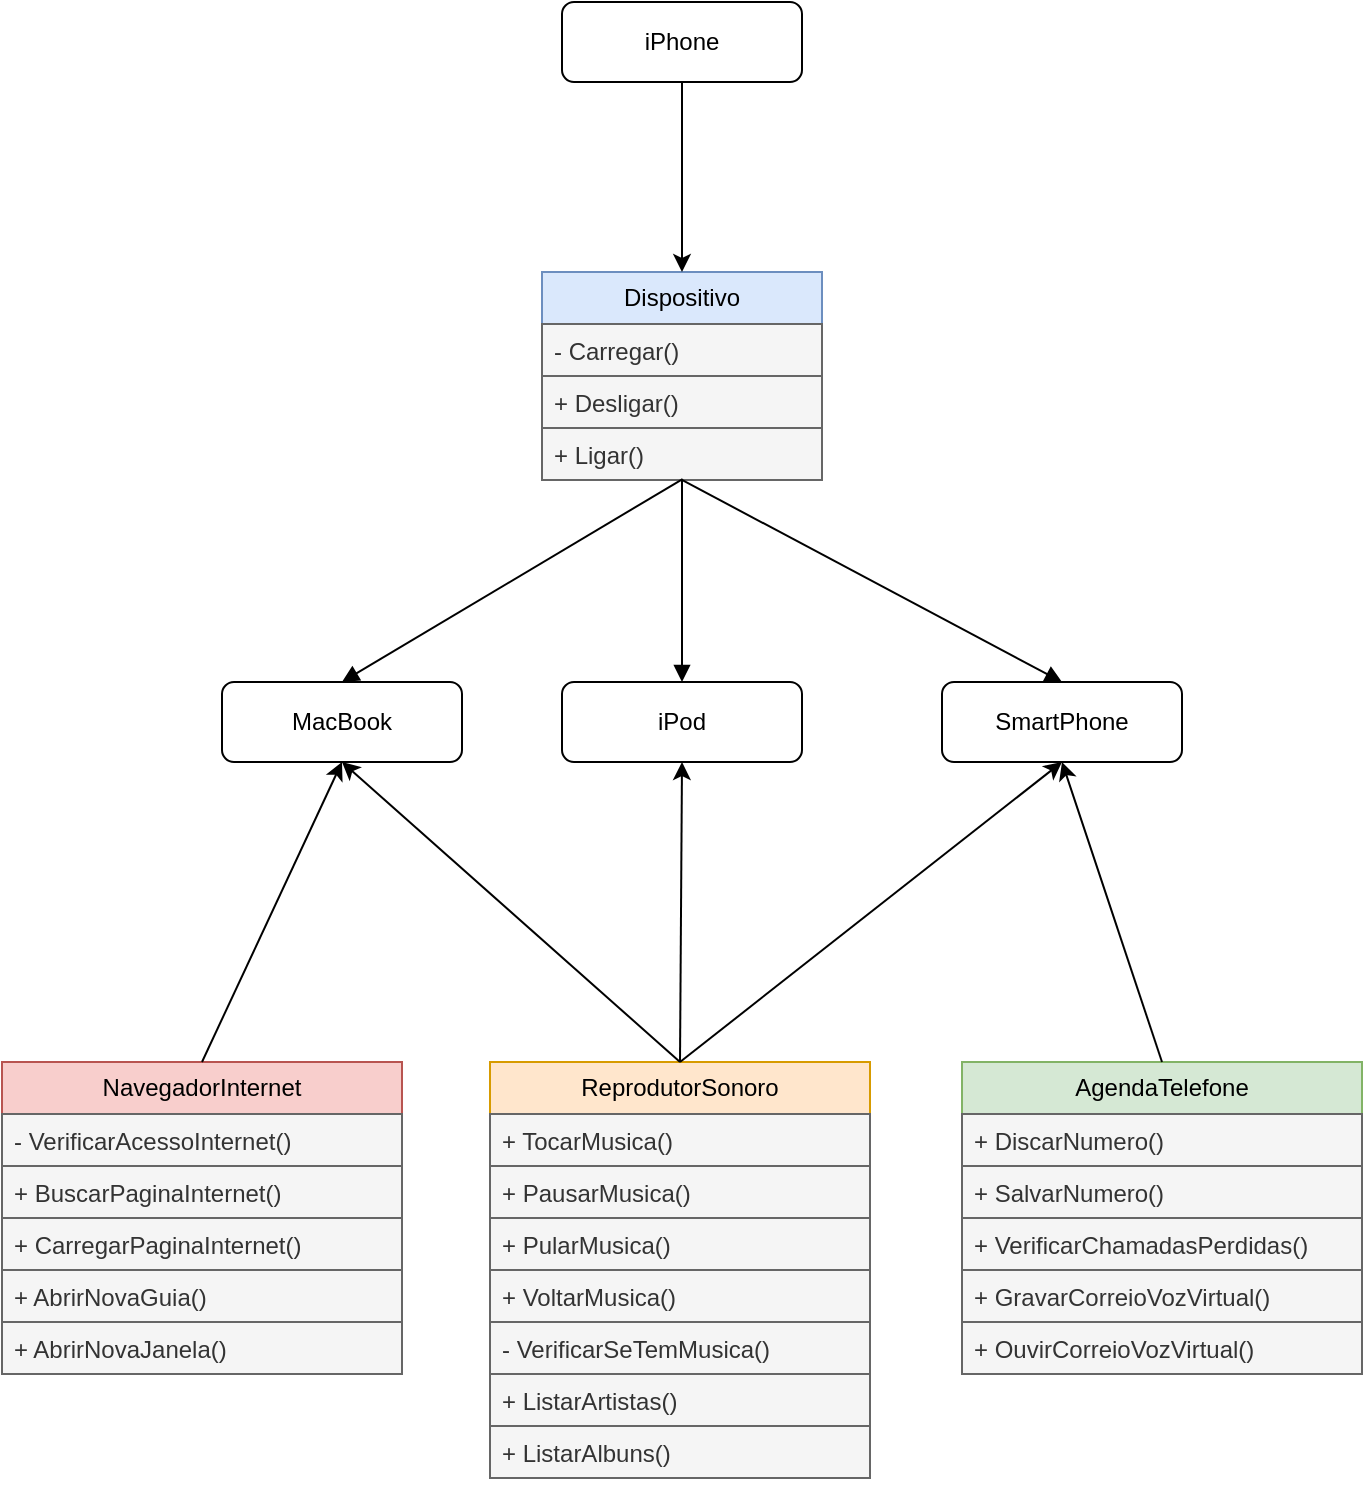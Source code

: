 <mxfile version="24.7.12">
  <diagram id="C5RBs43oDa-KdzZeNtuy" name="Page-1">
    <mxGraphModel dx="1049" dy="685" grid="1" gridSize="10" guides="1" tooltips="1" connect="1" arrows="1" fold="1" page="1" pageScale="1" pageWidth="827" pageHeight="1169" math="0" shadow="0">
      <root>
        <mxCell id="WIyWlLk6GJQsqaUBKTNV-0" />
        <mxCell id="WIyWlLk6GJQsqaUBKTNV-1" parent="WIyWlLk6GJQsqaUBKTNV-0" />
        <mxCell id="27RcSQ5uDpPqkIhQU3dI-1" value="iPhone" style="html=1;whiteSpace=wrap;rounded=1;" parent="WIyWlLk6GJQsqaUBKTNV-1" vertex="1">
          <mxGeometry x="354" y="215" width="120" height="40" as="geometry" />
        </mxCell>
        <mxCell id="27RcSQ5uDpPqkIhQU3dI-2" value="ReprodutorSonoro" style="swimlane;fontStyle=0;childLayout=stackLayout;horizontal=1;startSize=26;fillColor=#ffe6cc;horizontalStack=0;resizeParent=1;resizeParentMax=0;resizeLast=0;collapsible=1;marginBottom=0;whiteSpace=wrap;html=1;strokeColor=#d79b00;" parent="WIyWlLk6GJQsqaUBKTNV-1" vertex="1">
          <mxGeometry x="318" y="745" width="190" height="208" as="geometry">
            <mxRectangle x="230" y="160" width="140" height="30" as="alternateBounds" />
          </mxGeometry>
        </mxCell>
        <mxCell id="27RcSQ5uDpPqkIhQU3dI-3" value="+ TocarMusica()" style="text;strokeColor=#666666;fillColor=#f5f5f5;align=left;verticalAlign=top;spacingLeft=4;spacingRight=4;overflow=hidden;rotatable=0;points=[[0,0.5],[1,0.5]];portConstraint=eastwest;whiteSpace=wrap;html=1;fontColor=#333333;" parent="27RcSQ5uDpPqkIhQU3dI-2" vertex="1">
          <mxGeometry y="26" width="190" height="26" as="geometry" />
        </mxCell>
        <mxCell id="27RcSQ5uDpPqkIhQU3dI-4" value="+ PausarMusica()" style="text;strokeColor=#666666;fillColor=#f5f5f5;align=left;verticalAlign=top;spacingLeft=4;spacingRight=4;overflow=hidden;rotatable=0;points=[[0,0.5],[1,0.5]];portConstraint=eastwest;whiteSpace=wrap;html=1;fontColor=#333333;" parent="27RcSQ5uDpPqkIhQU3dI-2" vertex="1">
          <mxGeometry y="52" width="190" height="26" as="geometry" />
        </mxCell>
        <mxCell id="27RcSQ5uDpPqkIhQU3dI-5" value="+ PularMusica()" style="text;strokeColor=#666666;fillColor=#f5f5f5;align=left;verticalAlign=top;spacingLeft=4;spacingRight=4;overflow=hidden;rotatable=0;points=[[0,0.5],[1,0.5]];portConstraint=eastwest;whiteSpace=wrap;html=1;fontColor=#333333;" parent="27RcSQ5uDpPqkIhQU3dI-2" vertex="1">
          <mxGeometry y="78" width="190" height="26" as="geometry" />
        </mxCell>
        <mxCell id="27RcSQ5uDpPqkIhQU3dI-6" value="+ VoltarMusica()" style="text;strokeColor=#666666;fillColor=#f5f5f5;align=left;verticalAlign=top;spacingLeft=4;spacingRight=4;overflow=hidden;rotatable=0;points=[[0,0.5],[1,0.5]];portConstraint=eastwest;whiteSpace=wrap;html=1;fontColor=#333333;" parent="27RcSQ5uDpPqkIhQU3dI-2" vertex="1">
          <mxGeometry y="104" width="190" height="26" as="geometry" />
        </mxCell>
        <mxCell id="27RcSQ5uDpPqkIhQU3dI-7" value="- VerificarSeTemMusica()" style="text;strokeColor=#666666;fillColor=#f5f5f5;align=left;verticalAlign=top;spacingLeft=4;spacingRight=4;overflow=hidden;rotatable=0;points=[[0,0.5],[1,0.5]];portConstraint=eastwest;whiteSpace=wrap;html=1;fontColor=#333333;" parent="27RcSQ5uDpPqkIhQU3dI-2" vertex="1">
          <mxGeometry y="130" width="190" height="26" as="geometry" />
        </mxCell>
        <mxCell id="27RcSQ5uDpPqkIhQU3dI-8" value="+ ListarArtistas()" style="text;strokeColor=#666666;fillColor=#f5f5f5;align=left;verticalAlign=top;spacingLeft=4;spacingRight=4;overflow=hidden;rotatable=0;points=[[0,0.5],[1,0.5]];portConstraint=eastwest;whiteSpace=wrap;html=1;fontColor=#333333;" parent="27RcSQ5uDpPqkIhQU3dI-2" vertex="1">
          <mxGeometry y="156" width="190" height="26" as="geometry" />
        </mxCell>
        <mxCell id="27RcSQ5uDpPqkIhQU3dI-9" value="+ ListarAlbuns()" style="text;strokeColor=#666666;fillColor=#f5f5f5;align=left;verticalAlign=top;spacingLeft=4;spacingRight=4;overflow=hidden;rotatable=0;points=[[0,0.5],[1,0.5]];portConstraint=eastwest;whiteSpace=wrap;html=1;fontColor=#333333;" parent="27RcSQ5uDpPqkIhQU3dI-2" vertex="1">
          <mxGeometry y="182" width="190" height="26" as="geometry" />
        </mxCell>
        <mxCell id="27RcSQ5uDpPqkIhQU3dI-10" value="NavegadorInternet" style="swimlane;fontStyle=0;childLayout=stackLayout;horizontal=1;startSize=26;fillColor=#f8cecc;horizontalStack=0;resizeParent=1;resizeParentMax=0;resizeLast=0;collapsible=1;marginBottom=0;whiteSpace=wrap;html=1;strokeColor=#b85450;" parent="WIyWlLk6GJQsqaUBKTNV-1" vertex="1">
          <mxGeometry x="74" y="745" width="200" height="156" as="geometry" />
        </mxCell>
        <mxCell id="27RcSQ5uDpPqkIhQU3dI-11" value="- VerificarAcessoInternet()" style="text;strokeColor=#666666;fillColor=#f5f5f5;align=left;verticalAlign=top;spacingLeft=4;spacingRight=4;overflow=hidden;rotatable=0;points=[[0,0.5],[1,0.5]];portConstraint=eastwest;whiteSpace=wrap;html=1;fontColor=#333333;" parent="27RcSQ5uDpPqkIhQU3dI-10" vertex="1">
          <mxGeometry y="26" width="200" height="26" as="geometry" />
        </mxCell>
        <mxCell id="27RcSQ5uDpPqkIhQU3dI-12" value="+ BuscarPaginaInternet()" style="text;strokeColor=#666666;fillColor=#f5f5f5;align=left;verticalAlign=top;spacingLeft=4;spacingRight=4;overflow=hidden;rotatable=0;points=[[0,0.5],[1,0.5]];portConstraint=eastwest;whiteSpace=wrap;html=1;fontColor=#333333;" parent="27RcSQ5uDpPqkIhQU3dI-10" vertex="1">
          <mxGeometry y="52" width="200" height="26" as="geometry" />
        </mxCell>
        <mxCell id="27RcSQ5uDpPqkIhQU3dI-13" value="+ CarregarPaginaInternet()" style="text;strokeColor=#666666;fillColor=#f5f5f5;align=left;verticalAlign=top;spacingLeft=4;spacingRight=4;overflow=hidden;rotatable=0;points=[[0,0.5],[1,0.5]];portConstraint=eastwest;whiteSpace=wrap;html=1;fontColor=#333333;" parent="27RcSQ5uDpPqkIhQU3dI-10" vertex="1">
          <mxGeometry y="78" width="200" height="26" as="geometry" />
        </mxCell>
        <mxCell id="27RcSQ5uDpPqkIhQU3dI-14" value="+ AbrirNovaGuia()" style="text;strokeColor=#666666;fillColor=#f5f5f5;align=left;verticalAlign=top;spacingLeft=4;spacingRight=4;overflow=hidden;rotatable=0;points=[[0,0.5],[1,0.5]];portConstraint=eastwest;whiteSpace=wrap;html=1;fontColor=#333333;" parent="27RcSQ5uDpPqkIhQU3dI-10" vertex="1">
          <mxGeometry y="104" width="200" height="26" as="geometry" />
        </mxCell>
        <mxCell id="27RcSQ5uDpPqkIhQU3dI-15" value="+ AbrirNovaJanela()" style="text;strokeColor=#666666;fillColor=#f5f5f5;align=left;verticalAlign=top;spacingLeft=4;spacingRight=4;overflow=hidden;rotatable=0;points=[[0,0.5],[1,0.5]];portConstraint=eastwest;whiteSpace=wrap;html=1;fontColor=#333333;" parent="27RcSQ5uDpPqkIhQU3dI-10" vertex="1">
          <mxGeometry y="130" width="200" height="26" as="geometry" />
        </mxCell>
        <mxCell id="27RcSQ5uDpPqkIhQU3dI-16" value="AgendaTelefone" style="swimlane;fontStyle=0;childLayout=stackLayout;horizontal=1;startSize=26;horizontalStack=0;resizeParent=1;resizeParentMax=0;resizeLast=0;collapsible=1;marginBottom=0;whiteSpace=wrap;html=1;fillColor=#d5e8d4;strokeColor=#82b366;" parent="WIyWlLk6GJQsqaUBKTNV-1" vertex="1">
          <mxGeometry x="554" y="745" width="200" height="156" as="geometry" />
        </mxCell>
        <mxCell id="27RcSQ5uDpPqkIhQU3dI-17" value="+ DiscarNumero()" style="text;strokeColor=#666666;fillColor=#f5f5f5;align=left;verticalAlign=top;spacingLeft=4;spacingRight=4;overflow=hidden;rotatable=0;points=[[0,0.5],[1,0.5]];portConstraint=eastwest;whiteSpace=wrap;html=1;fontColor=#333333;" parent="27RcSQ5uDpPqkIhQU3dI-16" vertex="1">
          <mxGeometry y="26" width="200" height="26" as="geometry" />
        </mxCell>
        <mxCell id="27RcSQ5uDpPqkIhQU3dI-18" value="+ SalvarNumero()" style="text;strokeColor=#666666;fillColor=#f5f5f5;align=left;verticalAlign=top;spacingLeft=4;spacingRight=4;overflow=hidden;rotatable=0;points=[[0,0.5],[1,0.5]];portConstraint=eastwest;whiteSpace=wrap;html=1;fontColor=#333333;" parent="27RcSQ5uDpPqkIhQU3dI-16" vertex="1">
          <mxGeometry y="52" width="200" height="26" as="geometry" />
        </mxCell>
        <mxCell id="27RcSQ5uDpPqkIhQU3dI-19" value="+ VerificarChamadasPerdidas()" style="text;strokeColor=#666666;fillColor=#f5f5f5;align=left;verticalAlign=top;spacingLeft=4;spacingRight=4;overflow=hidden;rotatable=0;points=[[0,0.5],[1,0.5]];portConstraint=eastwest;whiteSpace=wrap;html=1;fontColor=#333333;" parent="27RcSQ5uDpPqkIhQU3dI-16" vertex="1">
          <mxGeometry y="78" width="200" height="26" as="geometry" />
        </mxCell>
        <mxCell id="27RcSQ5uDpPqkIhQU3dI-20" value="+ GravarCorreioVozVirtual()" style="text;strokeColor=#666666;fillColor=#f5f5f5;align=left;verticalAlign=top;spacingLeft=4;spacingRight=4;overflow=hidden;rotatable=0;points=[[0,0.5],[1,0.5]];portConstraint=eastwest;whiteSpace=wrap;html=1;fontColor=#333333;" parent="27RcSQ5uDpPqkIhQU3dI-16" vertex="1">
          <mxGeometry y="104" width="200" height="26" as="geometry" />
        </mxCell>
        <mxCell id="27RcSQ5uDpPqkIhQU3dI-21" value="+ OuvirCorreioVozVirtual()" style="text;strokeColor=#666666;fillColor=#f5f5f5;align=left;verticalAlign=top;spacingLeft=4;spacingRight=4;overflow=hidden;rotatable=0;points=[[0,0.5],[1,0.5]];portConstraint=eastwest;whiteSpace=wrap;html=1;fontColor=#333333;" parent="27RcSQ5uDpPqkIhQU3dI-16" vertex="1">
          <mxGeometry y="130" width="200" height="26" as="geometry" />
        </mxCell>
        <mxCell id="27RcSQ5uDpPqkIhQU3dI-47" value="Dispositivo" style="swimlane;fontStyle=0;childLayout=stackLayout;horizontal=1;startSize=26;fillColor=#dae8fc;horizontalStack=0;resizeParent=1;resizeParentMax=0;resizeLast=0;collapsible=1;marginBottom=0;whiteSpace=wrap;html=1;strokeColor=#6c8ebf;" parent="WIyWlLk6GJQsqaUBKTNV-1" vertex="1">
          <mxGeometry x="344" y="350" width="140" height="104" as="geometry" />
        </mxCell>
        <mxCell id="27RcSQ5uDpPqkIhQU3dI-52" value="- Carregar()" style="text;strokeColor=#666666;fillColor=#f5f5f5;align=left;verticalAlign=top;spacingLeft=4;spacingRight=4;overflow=hidden;rotatable=0;points=[[0,0.5],[1,0.5]];portConstraint=eastwest;whiteSpace=wrap;html=1;fontColor=#333333;" parent="27RcSQ5uDpPqkIhQU3dI-47" vertex="1">
          <mxGeometry y="26" width="140" height="26" as="geometry" />
        </mxCell>
        <mxCell id="27RcSQ5uDpPqkIhQU3dI-54" value="+ Desligar()" style="text;strokeColor=#666666;fillColor=#f5f5f5;align=left;verticalAlign=top;spacingLeft=4;spacingRight=4;overflow=hidden;rotatable=0;points=[[0,0.5],[1,0.5]];portConstraint=eastwest;whiteSpace=wrap;html=1;fontColor=#333333;" parent="27RcSQ5uDpPqkIhQU3dI-47" vertex="1">
          <mxGeometry y="52" width="140" height="26" as="geometry" />
        </mxCell>
        <mxCell id="27RcSQ5uDpPqkIhQU3dI-53" value="+ Ligar()" style="text;strokeColor=#666666;fillColor=#f5f5f5;align=left;verticalAlign=top;spacingLeft=4;spacingRight=4;overflow=hidden;rotatable=0;points=[[0,0.5],[1,0.5]];portConstraint=eastwest;whiteSpace=wrap;html=1;fontColor=#333333;" parent="27RcSQ5uDpPqkIhQU3dI-47" vertex="1">
          <mxGeometry y="78" width="140" height="26" as="geometry" />
        </mxCell>
        <mxCell id="27RcSQ5uDpPqkIhQU3dI-57" value="MacBook" style="html=1;whiteSpace=wrap;rounded=1;" parent="WIyWlLk6GJQsqaUBKTNV-1" vertex="1">
          <mxGeometry x="184" y="555" width="120" height="40" as="geometry" />
        </mxCell>
        <mxCell id="27RcSQ5uDpPqkIhQU3dI-58" value="iPod" style="html=1;whiteSpace=wrap;rounded=1;" parent="WIyWlLk6GJQsqaUBKTNV-1" vertex="1">
          <mxGeometry x="354" y="555" width="120" height="40" as="geometry" />
        </mxCell>
        <mxCell id="27RcSQ5uDpPqkIhQU3dI-60" value="SmartPhone" style="html=1;whiteSpace=wrap;rounded=1;" parent="WIyWlLk6GJQsqaUBKTNV-1" vertex="1">
          <mxGeometry x="544" y="555" width="120" height="40" as="geometry" />
        </mxCell>
        <mxCell id="27RcSQ5uDpPqkIhQU3dI-62" value="" style="html=1;verticalAlign=bottom;endArrow=block;curved=0;rounded=0;exitX=0.502;exitY=0.982;exitDx=0;exitDy=0;exitPerimeter=0;" parent="WIyWlLk6GJQsqaUBKTNV-1" source="27RcSQ5uDpPqkIhQU3dI-53" edge="1">
          <mxGeometry width="80" relative="1" as="geometry">
            <mxPoint x="414" y="450" as="sourcePoint" />
            <mxPoint x="244" y="555" as="targetPoint" />
          </mxGeometry>
        </mxCell>
        <mxCell id="27RcSQ5uDpPqkIhQU3dI-63" value="" style="html=1;verticalAlign=bottom;endArrow=block;curved=0;rounded=0;entryX=0.5;entryY=0;entryDx=0;entryDy=0;exitX=0.5;exitY=1;exitDx=0;exitDy=0;" parent="WIyWlLk6GJQsqaUBKTNV-1" source="27RcSQ5uDpPqkIhQU3dI-47" target="27RcSQ5uDpPqkIhQU3dI-58" edge="1">
          <mxGeometry width="80" relative="1" as="geometry">
            <mxPoint x="413.58" y="474.766" as="sourcePoint" />
            <mxPoint x="254" y="565" as="targetPoint" />
          </mxGeometry>
        </mxCell>
        <mxCell id="27RcSQ5uDpPqkIhQU3dI-64" value="" style="html=1;verticalAlign=bottom;endArrow=block;curved=0;rounded=0;entryX=0.5;entryY=0;entryDx=0;entryDy=0;exitX=0.498;exitY=0.993;exitDx=0;exitDy=0;exitPerimeter=0;" parent="WIyWlLk6GJQsqaUBKTNV-1" source="27RcSQ5uDpPqkIhQU3dI-53" target="27RcSQ5uDpPqkIhQU3dI-60" edge="1">
          <mxGeometry width="80" relative="1" as="geometry">
            <mxPoint x="414" y="450" as="sourcePoint" />
            <mxPoint x="424" y="565" as="targetPoint" />
          </mxGeometry>
        </mxCell>
        <mxCell id="wPW6BsQ3uE-qdUUPwBnv-1" value="" style="endArrow=classic;html=1;rounded=0;entryX=0.5;entryY=1;entryDx=0;entryDy=0;exitX=0.5;exitY=0;exitDx=0;exitDy=0;" edge="1" parent="WIyWlLk6GJQsqaUBKTNV-1" source="27RcSQ5uDpPqkIhQU3dI-10" target="27RcSQ5uDpPqkIhQU3dI-57">
          <mxGeometry width="50" height="50" relative="1" as="geometry">
            <mxPoint x="160" y="680" as="sourcePoint" />
            <mxPoint x="210" y="630" as="targetPoint" />
          </mxGeometry>
        </mxCell>
        <mxCell id="wPW6BsQ3uE-qdUUPwBnv-3" value="" style="endArrow=classic;html=1;rounded=0;entryX=0.5;entryY=1;entryDx=0;entryDy=0;exitX=0.5;exitY=0;exitDx=0;exitDy=0;" edge="1" parent="WIyWlLk6GJQsqaUBKTNV-1" source="27RcSQ5uDpPqkIhQU3dI-2" target="27RcSQ5uDpPqkIhQU3dI-57">
          <mxGeometry width="50" height="50" relative="1" as="geometry">
            <mxPoint x="184" y="755" as="sourcePoint" />
            <mxPoint x="254" y="605" as="targetPoint" />
          </mxGeometry>
        </mxCell>
        <mxCell id="wPW6BsQ3uE-qdUUPwBnv-4" value="" style="endArrow=classic;html=1;rounded=0;entryX=0.5;entryY=1;entryDx=0;entryDy=0;exitX=0.5;exitY=0;exitDx=0;exitDy=0;" edge="1" parent="WIyWlLk6GJQsqaUBKTNV-1" source="27RcSQ5uDpPqkIhQU3dI-2" target="27RcSQ5uDpPqkIhQU3dI-58">
          <mxGeometry width="50" height="50" relative="1" as="geometry">
            <mxPoint x="194" y="765" as="sourcePoint" />
            <mxPoint x="264" y="615" as="targetPoint" />
          </mxGeometry>
        </mxCell>
        <mxCell id="wPW6BsQ3uE-qdUUPwBnv-5" value="" style="endArrow=classic;html=1;rounded=0;entryX=0.5;entryY=1;entryDx=0;entryDy=0;exitX=0.5;exitY=0;exitDx=0;exitDy=0;" edge="1" parent="WIyWlLk6GJQsqaUBKTNV-1" source="27RcSQ5uDpPqkIhQU3dI-2" target="27RcSQ5uDpPqkIhQU3dI-60">
          <mxGeometry width="50" height="50" relative="1" as="geometry">
            <mxPoint x="204" y="775" as="sourcePoint" />
            <mxPoint x="274" y="625" as="targetPoint" />
          </mxGeometry>
        </mxCell>
        <mxCell id="wPW6BsQ3uE-qdUUPwBnv-6" value="" style="endArrow=classic;html=1;rounded=0;entryX=0.5;entryY=1;entryDx=0;entryDy=0;exitX=0.5;exitY=0;exitDx=0;exitDy=0;" edge="1" parent="WIyWlLk6GJQsqaUBKTNV-1" source="27RcSQ5uDpPqkIhQU3dI-16" target="27RcSQ5uDpPqkIhQU3dI-60">
          <mxGeometry width="50" height="50" relative="1" as="geometry">
            <mxPoint x="214" y="785" as="sourcePoint" />
            <mxPoint x="284" y="635" as="targetPoint" />
          </mxGeometry>
        </mxCell>
        <mxCell id="wPW6BsQ3uE-qdUUPwBnv-7" value="" style="endArrow=classic;html=1;rounded=0;entryX=0.5;entryY=0;entryDx=0;entryDy=0;exitX=0.5;exitY=1;exitDx=0;exitDy=0;" edge="1" parent="WIyWlLk6GJQsqaUBKTNV-1" source="27RcSQ5uDpPqkIhQU3dI-1" target="27RcSQ5uDpPqkIhQU3dI-47">
          <mxGeometry width="50" height="50" relative="1" as="geometry">
            <mxPoint x="224" y="795" as="sourcePoint" />
            <mxPoint x="294" y="645" as="targetPoint" />
          </mxGeometry>
        </mxCell>
      </root>
    </mxGraphModel>
  </diagram>
</mxfile>
